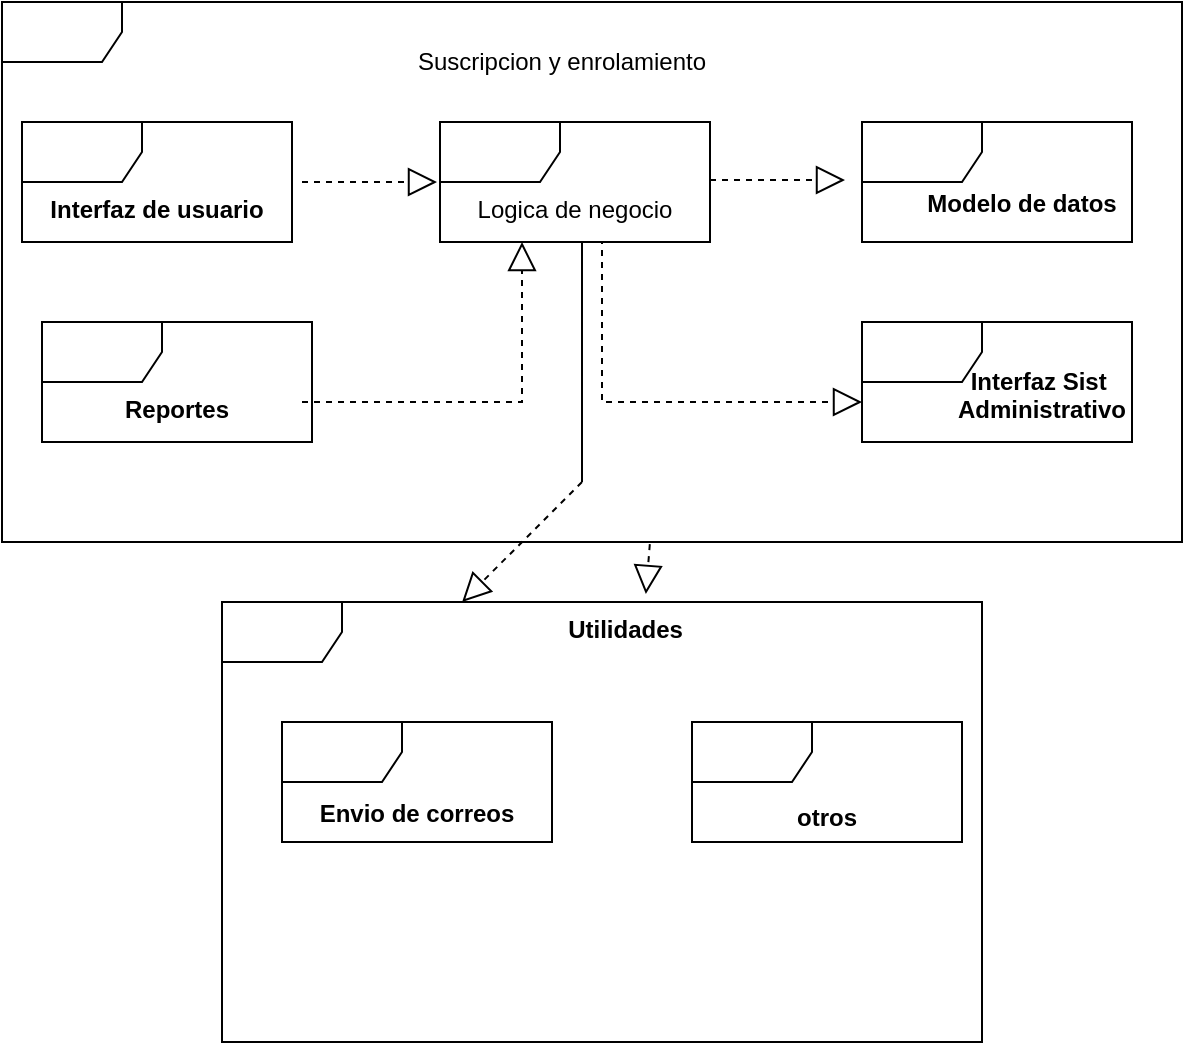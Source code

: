 <mxfile version="19.0.3" type="device"><diagram id="tVOnNpvdiers6atZbN8c" name="Page-1"><mxGraphModel dx="868" dy="553" grid="1" gridSize="10" guides="1" tooltips="1" connect="1" arrows="1" fold="1" page="1" pageScale="1" pageWidth="827" pageHeight="1169" math="0" shadow="0"><root><mxCell id="0"/><mxCell id="1" parent="0"/><mxCell id="vo8OBdeNypEm7LUCOTF8-1" value="" style="shape=umlFrame;whiteSpace=wrap;html=1;" parent="1" vertex="1"><mxGeometry x="190" y="60" width="590" height="270" as="geometry"/></mxCell><mxCell id="vo8OBdeNypEm7LUCOTF8-2" value="" style="shape=umlFrame;whiteSpace=wrap;html=1;" parent="1" vertex="1"><mxGeometry x="200" y="120" width="135" height="60" as="geometry"/></mxCell><mxCell id="vo8OBdeNypEm7LUCOTF8-3" value="" style="shape=umlFrame;whiteSpace=wrap;html=1;" parent="1" vertex="1"><mxGeometry x="409" y="120" width="135" height="60" as="geometry"/></mxCell><mxCell id="vo8OBdeNypEm7LUCOTF8-4" value="" style="shape=umlFrame;whiteSpace=wrap;html=1;" parent="1" vertex="1"><mxGeometry x="620" y="120" width="135" height="60" as="geometry"/></mxCell><mxCell id="vo8OBdeNypEm7LUCOTF8-5" value="" style="shape=umlFrame;whiteSpace=wrap;html=1;" parent="1" vertex="1"><mxGeometry x="210" y="220" width="135" height="60" as="geometry"/></mxCell><mxCell id="vo8OBdeNypEm7LUCOTF8-6" value="" style="shape=umlFrame;whiteSpace=wrap;html=1;" parent="1" vertex="1"><mxGeometry x="620" y="220" width="135" height="60" as="geometry"/></mxCell><mxCell id="vo8OBdeNypEm7LUCOTF8-7" value="" style="endArrow=block;dashed=1;endFill=0;endSize=12;html=1;rounded=0;" parent="1" edge="1"><mxGeometry width="160" relative="1" as="geometry"><mxPoint x="340" y="150" as="sourcePoint"/><mxPoint x="407.5" y="150" as="targetPoint"/><Array as="points"><mxPoint x="407.5" y="150"/></Array></mxGeometry></mxCell><mxCell id="vo8OBdeNypEm7LUCOTF8-8" value="" style="endArrow=block;dashed=1;endFill=0;endSize=12;html=1;rounded=0;" parent="1" edge="1"><mxGeometry width="160" relative="1" as="geometry"><mxPoint x="544" y="149" as="sourcePoint"/><mxPoint x="611.5" y="149" as="targetPoint"/><Array as="points"><mxPoint x="611.5" y="149"/></Array></mxGeometry></mxCell><mxCell id="vo8OBdeNypEm7LUCOTF8-9" value="" style="endArrow=block;dashed=1;endFill=0;endSize=12;html=1;rounded=0;" parent="1" edge="1"><mxGeometry width="160" relative="1" as="geometry"><mxPoint x="340" y="260" as="sourcePoint"/><mxPoint x="450" y="180" as="targetPoint"/><Array as="points"><mxPoint x="340" y="260"/><mxPoint x="450" y="260"/></Array></mxGeometry></mxCell><mxCell id="vo8OBdeNypEm7LUCOTF8-10" value="" style="endArrow=block;dashed=1;endFill=0;endSize=12;html=1;rounded=0;" parent="1" edge="1"><mxGeometry width="160" relative="1" as="geometry"><mxPoint x="480" y="180" as="sourcePoint"/><mxPoint x="620" y="260" as="targetPoint"/><Array as="points"><mxPoint x="510" y="180"/><mxPoint x="490" y="180"/><mxPoint x="490" y="260"/></Array></mxGeometry></mxCell><mxCell id="vo8OBdeNypEm7LUCOTF8-11" value="" style="endArrow=block;dashed=1;endFill=0;endSize=12;html=1;rounded=0;entryX=0.316;entryY=0;entryDx=0;entryDy=0;entryPerimeter=0;" parent="1" edge="1"><mxGeometry width="160" relative="1" as="geometry"><mxPoint x="480" y="300" as="sourcePoint"/><mxPoint x="420.08" y="360" as="targetPoint"/><Array as="points"><mxPoint x="480" y="180"/><mxPoint x="480" y="300"/></Array></mxGeometry></mxCell><mxCell id="vo8OBdeNypEm7LUCOTF8-12" value="" style="endArrow=block;dashed=1;endFill=0;endSize=12;html=1;rounded=0;exitX=0.549;exitY=1.004;exitDx=0;exitDy=0;exitPerimeter=0;entryX=0.571;entryY=-0.154;entryDx=0;entryDy=0;entryPerimeter=0;" parent="1" edge="1"><mxGeometry width="160" relative="1" as="geometry"><mxPoint x="513.91" y="331.08" as="sourcePoint"/><mxPoint x="511.938" y="355.996" as="targetPoint"/></mxGeometry></mxCell><mxCell id="vo8OBdeNypEm7LUCOTF8-13" value="" style="shape=umlFrame;whiteSpace=wrap;html=1;" parent="1" vertex="1"><mxGeometry x="300" y="360" width="380" height="220" as="geometry"/></mxCell><mxCell id="vo8OBdeNypEm7LUCOTF8-14" value="Utilidades" style="text;align=center;fontStyle=1;verticalAlign=middle;spacingLeft=3;spacingRight=3;strokeColor=none;rotatable=0;points=[[0,0.5],[1,0.5]];portConstraint=eastwest;" parent="1" vertex="1"><mxGeometry x="430" y="360" width="143.5" height="26" as="geometry"/></mxCell><mxCell id="vo8OBdeNypEm7LUCOTF8-15" value="" style="shape=umlFrame;whiteSpace=wrap;html=1;" parent="1" vertex="1"><mxGeometry x="330" y="420" width="135" height="60" as="geometry"/></mxCell><mxCell id="vo8OBdeNypEm7LUCOTF8-16" value="Envio de correos" style="text;align=center;fontStyle=1;verticalAlign=middle;spacingLeft=3;spacingRight=3;strokeColor=none;rotatable=0;points=[[0,0.5],[1,0.5]];portConstraint=eastwest;" parent="1" vertex="1"><mxGeometry x="357.5" y="452" width="80" height="26" as="geometry"/></mxCell><mxCell id="vo8OBdeNypEm7LUCOTF8-17" value="" style="shape=umlFrame;whiteSpace=wrap;html=1;" parent="1" vertex="1"><mxGeometry x="535" y="420" width="135" height="60" as="geometry"/></mxCell><mxCell id="vo8OBdeNypEm7LUCOTF8-18" value="otros" style="text;align=center;fontStyle=1;verticalAlign=middle;spacingLeft=3;spacingRight=3;strokeColor=none;rotatable=0;points=[[0,0.5],[1,0.5]];portConstraint=eastwest;" parent="1" vertex="1"><mxGeometry x="562.5" y="454" width="80" height="26" as="geometry"/></mxCell><mxCell id="vo8OBdeNypEm7LUCOTF8-19" value="Suscripcion y enrolamiento&lt;br&gt;" style="text;html=1;strokeColor=none;fillColor=none;align=center;verticalAlign=middle;whiteSpace=wrap;rounded=0;" parent="1" vertex="1"><mxGeometry x="385" y="75" width="170" height="30" as="geometry"/></mxCell><mxCell id="vo8OBdeNypEm7LUCOTF8-20" value="Interfaz de usuario" style="text;align=center;fontStyle=1;verticalAlign=middle;spacingLeft=3;spacingRight=3;strokeColor=none;rotatable=0;points=[[0,0.5],[1,0.5]];portConstraint=eastwest;" parent="1" vertex="1"><mxGeometry x="227.5" y="150" width="80" height="26" as="geometry"/></mxCell><mxCell id="vo8OBdeNypEm7LUCOTF8-21" value="Logica de negocio" style="text;align=center;fontStyle=0;verticalAlign=middle;spacingLeft=3;spacingRight=3;strokeColor=none;rotatable=0;points=[[0,0.5],[1,0.5]];portConstraint=eastwest;" parent="1" vertex="1"><mxGeometry x="436.5" y="150" width="80" height="26" as="geometry"/></mxCell><mxCell id="vo8OBdeNypEm7LUCOTF8-22" value="Modelo de datos&#10;" style="text;align=center;fontStyle=1;verticalAlign=middle;spacingLeft=3;spacingRight=3;strokeColor=none;rotatable=0;points=[[0,0.5],[1,0.5]];portConstraint=eastwest;" parent="1" vertex="1"><mxGeometry x="660" y="154" width="80" height="26" as="geometry"/></mxCell><mxCell id="vo8OBdeNypEm7LUCOTF8-23" value="Reportes" style="text;align=center;fontStyle=1;verticalAlign=middle;spacingLeft=3;spacingRight=3;strokeColor=none;rotatable=0;points=[[0,0.5],[1,0.5]];portConstraint=eastwest;" parent="1" vertex="1"><mxGeometry x="237.5" y="250" width="80" height="26" as="geometry"/></mxCell><mxCell id="vo8OBdeNypEm7LUCOTF8-24" value="Interfaz Sist &#10;Administrativo&#10;" style="text;align=center;fontStyle=1;verticalAlign=middle;spacingLeft=3;spacingRight=3;strokeColor=none;rotatable=0;points=[[0,0.5],[1,0.5]];portConstraint=eastwest;" parent="1" vertex="1"><mxGeometry x="670" y="250" width="80" height="26" as="geometry"/></mxCell></root></mxGraphModel></diagram></mxfile>